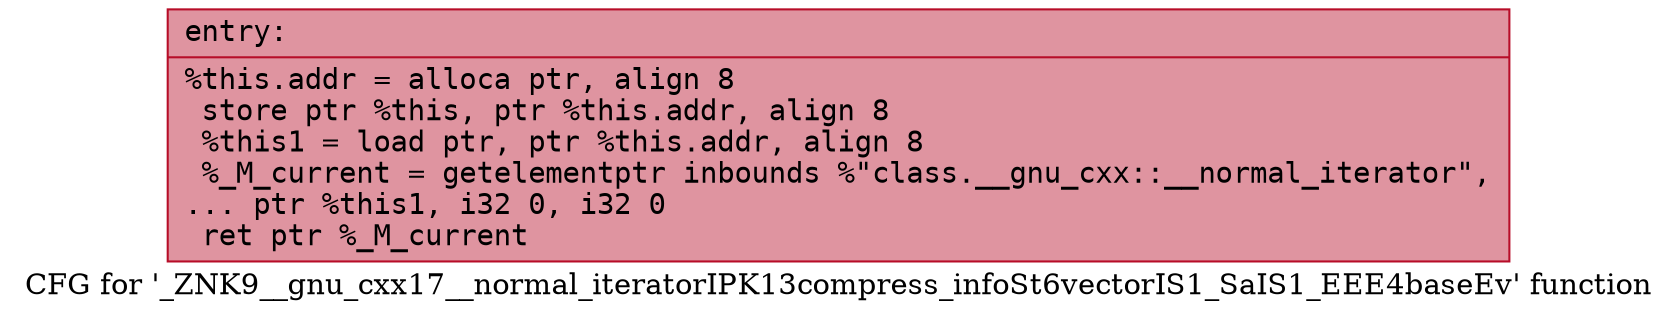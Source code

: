 digraph "CFG for '_ZNK9__gnu_cxx17__normal_iteratorIPK13compress_infoSt6vectorIS1_SaIS1_EEE4baseEv' function" {
	label="CFG for '_ZNK9__gnu_cxx17__normal_iteratorIPK13compress_infoSt6vectorIS1_SaIS1_EEE4baseEv' function";

	Node0x5651cd872d60 [shape=record,color="#b70d28ff", style=filled, fillcolor="#b70d2870" fontname="Courier",label="{entry:\l|  %this.addr = alloca ptr, align 8\l  store ptr %this, ptr %this.addr, align 8\l  %this1 = load ptr, ptr %this.addr, align 8\l  %_M_current = getelementptr inbounds %\"class.__gnu_cxx::__normal_iterator\",\l... ptr %this1, i32 0, i32 0\l  ret ptr %_M_current\l}"];
}
